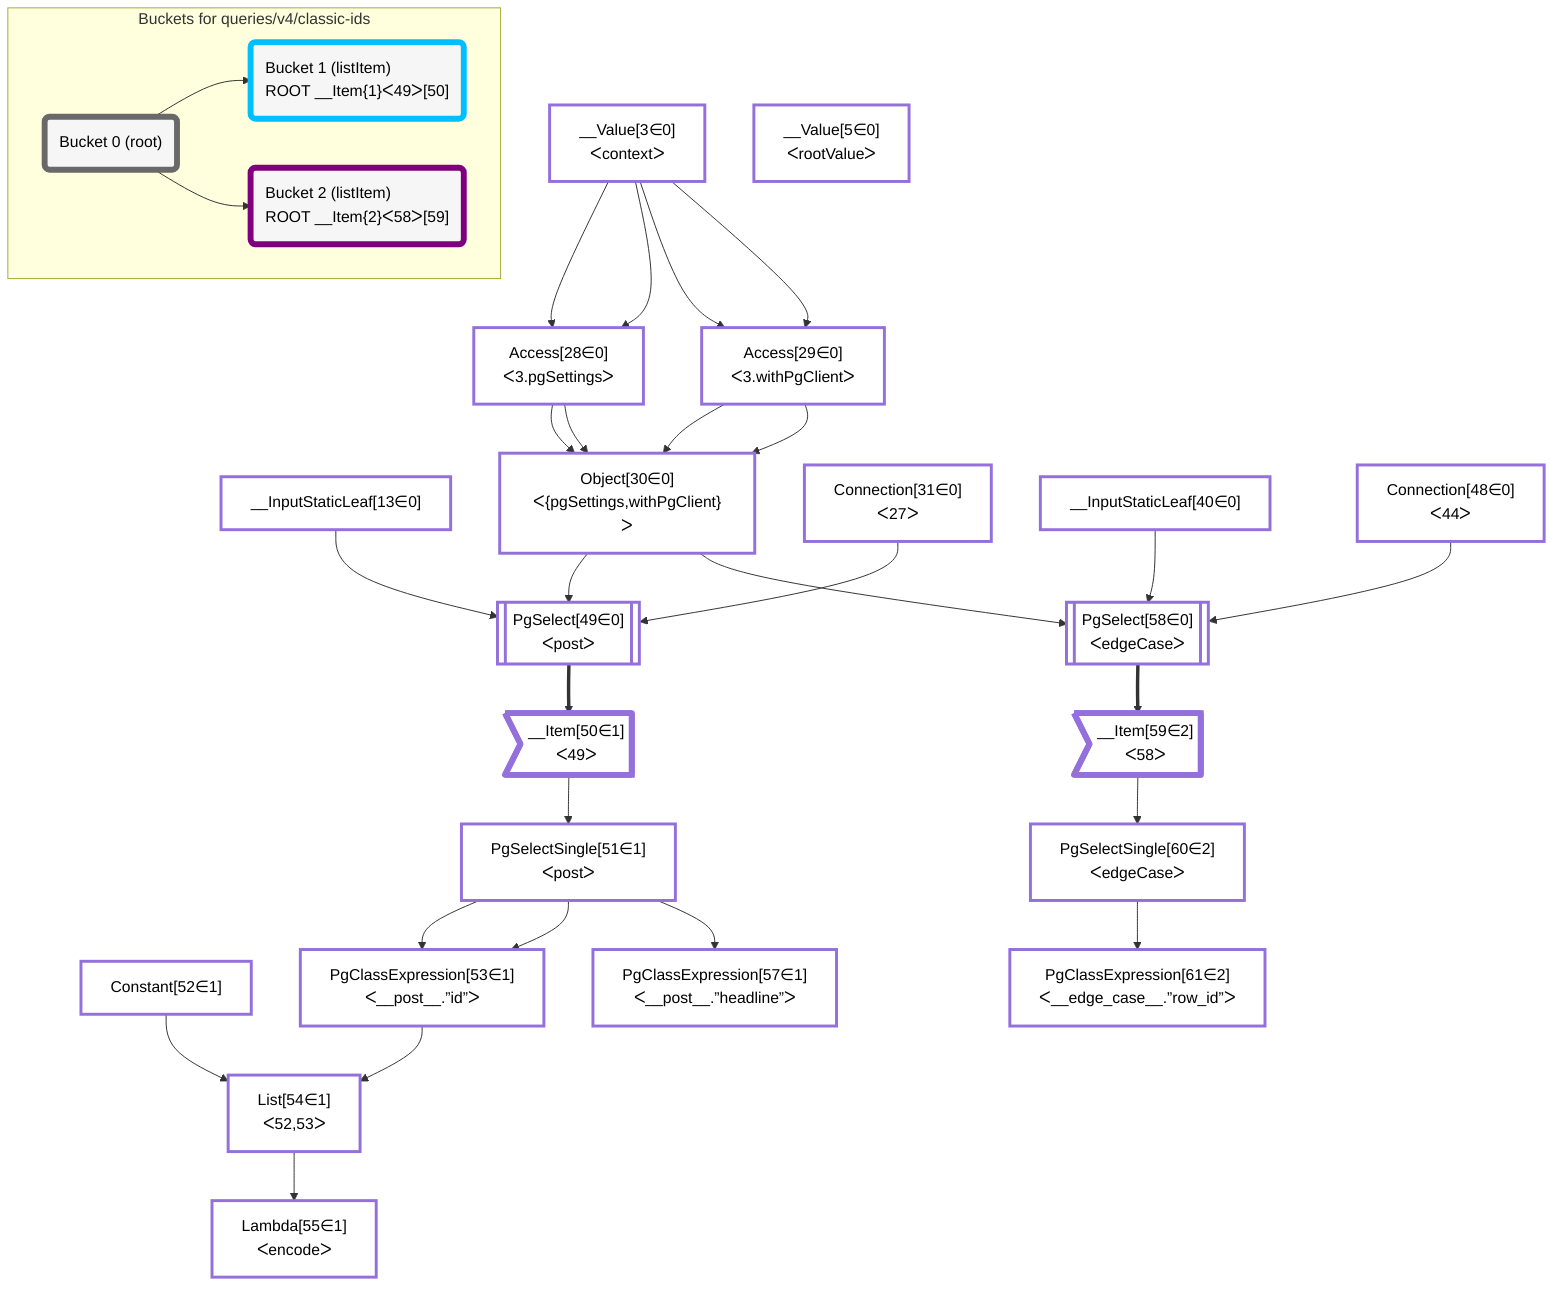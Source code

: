 graph TD
    classDef path fill:#eee,stroke:#000,color:#000
    classDef plan fill:#fff,stroke-width:3px,color:#000
    classDef itemplan fill:#fff,stroke-width:6px,color:#000
    classDef sideeffectplan fill:#f00,stroke-width:6px,color:#000
    classDef bucket fill:#f6f6f6,color:#000,stroke-width:6px,text-align:left


    %% define steps
    __Value3["__Value[3∈0]<br />ᐸcontextᐳ"]:::plan
    __Value5["__Value[5∈0]<br />ᐸrootValueᐳ"]:::plan
    __InputStaticLeaf13["__InputStaticLeaf[13∈0]"]:::plan
    Access28["Access[28∈0]<br />ᐸ3.pgSettingsᐳ"]:::plan
    Access29["Access[29∈0]<br />ᐸ3.withPgClientᐳ"]:::plan
    Object30["Object[30∈0]<br />ᐸ{pgSettings,withPgClient}ᐳ"]:::plan
    Connection31["Connection[31∈0]<br />ᐸ27ᐳ"]:::plan
    __InputStaticLeaf40["__InputStaticLeaf[40∈0]"]:::plan
    Connection48["Connection[48∈0]<br />ᐸ44ᐳ"]:::plan
    PgSelect49[["PgSelect[49∈0]<br />ᐸpostᐳ"]]:::plan
    __Item50>"__Item[50∈1]<br />ᐸ49ᐳ"]:::itemplan
    PgSelectSingle51["PgSelectSingle[51∈1]<br />ᐸpostᐳ"]:::plan
    Constant52["Constant[52∈1]"]:::plan
    PgClassExpression53["PgClassExpression[53∈1]<br />ᐸ__post__.”id”ᐳ"]:::plan
    List54["List[54∈1]<br />ᐸ52,53ᐳ"]:::plan
    Lambda55["Lambda[55∈1]<br />ᐸencodeᐳ"]:::plan
    PgClassExpression57["PgClassExpression[57∈1]<br />ᐸ__post__.”headline”ᐳ"]:::plan
    PgSelect58[["PgSelect[58∈0]<br />ᐸedgeCaseᐳ"]]:::plan
    __Item59>"__Item[59∈2]<br />ᐸ58ᐳ"]:::itemplan
    PgSelectSingle60["PgSelectSingle[60∈2]<br />ᐸedgeCaseᐳ"]:::plan
    PgClassExpression61["PgClassExpression[61∈2]<br />ᐸ__edge_case__.”row_id”ᐳ"]:::plan

    %% plan dependencies
    __Value3 --> Access28
    __Value3 --> Access28
    __Value3 --> Access29
    __Value3 --> Access29
    Access28 & Access29 --> Object30
    Access28 & Access29 --> Object30
    Object30 & __InputStaticLeaf13 & Connection31 --> PgSelect49
    PgSelect49 ==> __Item50
    __Item50 --> PgSelectSingle51
    PgSelectSingle51 --> PgClassExpression53
    PgSelectSingle51 --> PgClassExpression53
    Constant52 & PgClassExpression53 --> List54
    List54 --> Lambda55
    PgSelectSingle51 --> PgClassExpression57
    Object30 & __InputStaticLeaf40 & Connection48 --> PgSelect58
    PgSelect58 ==> __Item59
    __Item59 --> PgSelectSingle60
    PgSelectSingle60 --> PgClassExpression61

    %% plan-to-path relationships

    subgraph "Buckets for queries/v4/classic-ids"
    Bucket0("Bucket 0 (root)"):::bucket
    classDef bucket0 stroke:#696969
    class Bucket0 bucket0
    Bucket1("Bucket 1 (listItem)<br />ROOT __Item{1}ᐸ49ᐳ[50]"):::bucket
    classDef bucket1 stroke:#00bfff
    class Bucket1 bucket1
    Bucket2("Bucket 2 (listItem)<br />ROOT __Item{2}ᐸ58ᐳ[59]"):::bucket
    classDef bucket2 stroke:#7f007f
    class Bucket2 bucket2
    Bucket0 --> Bucket1 & Bucket2
    end